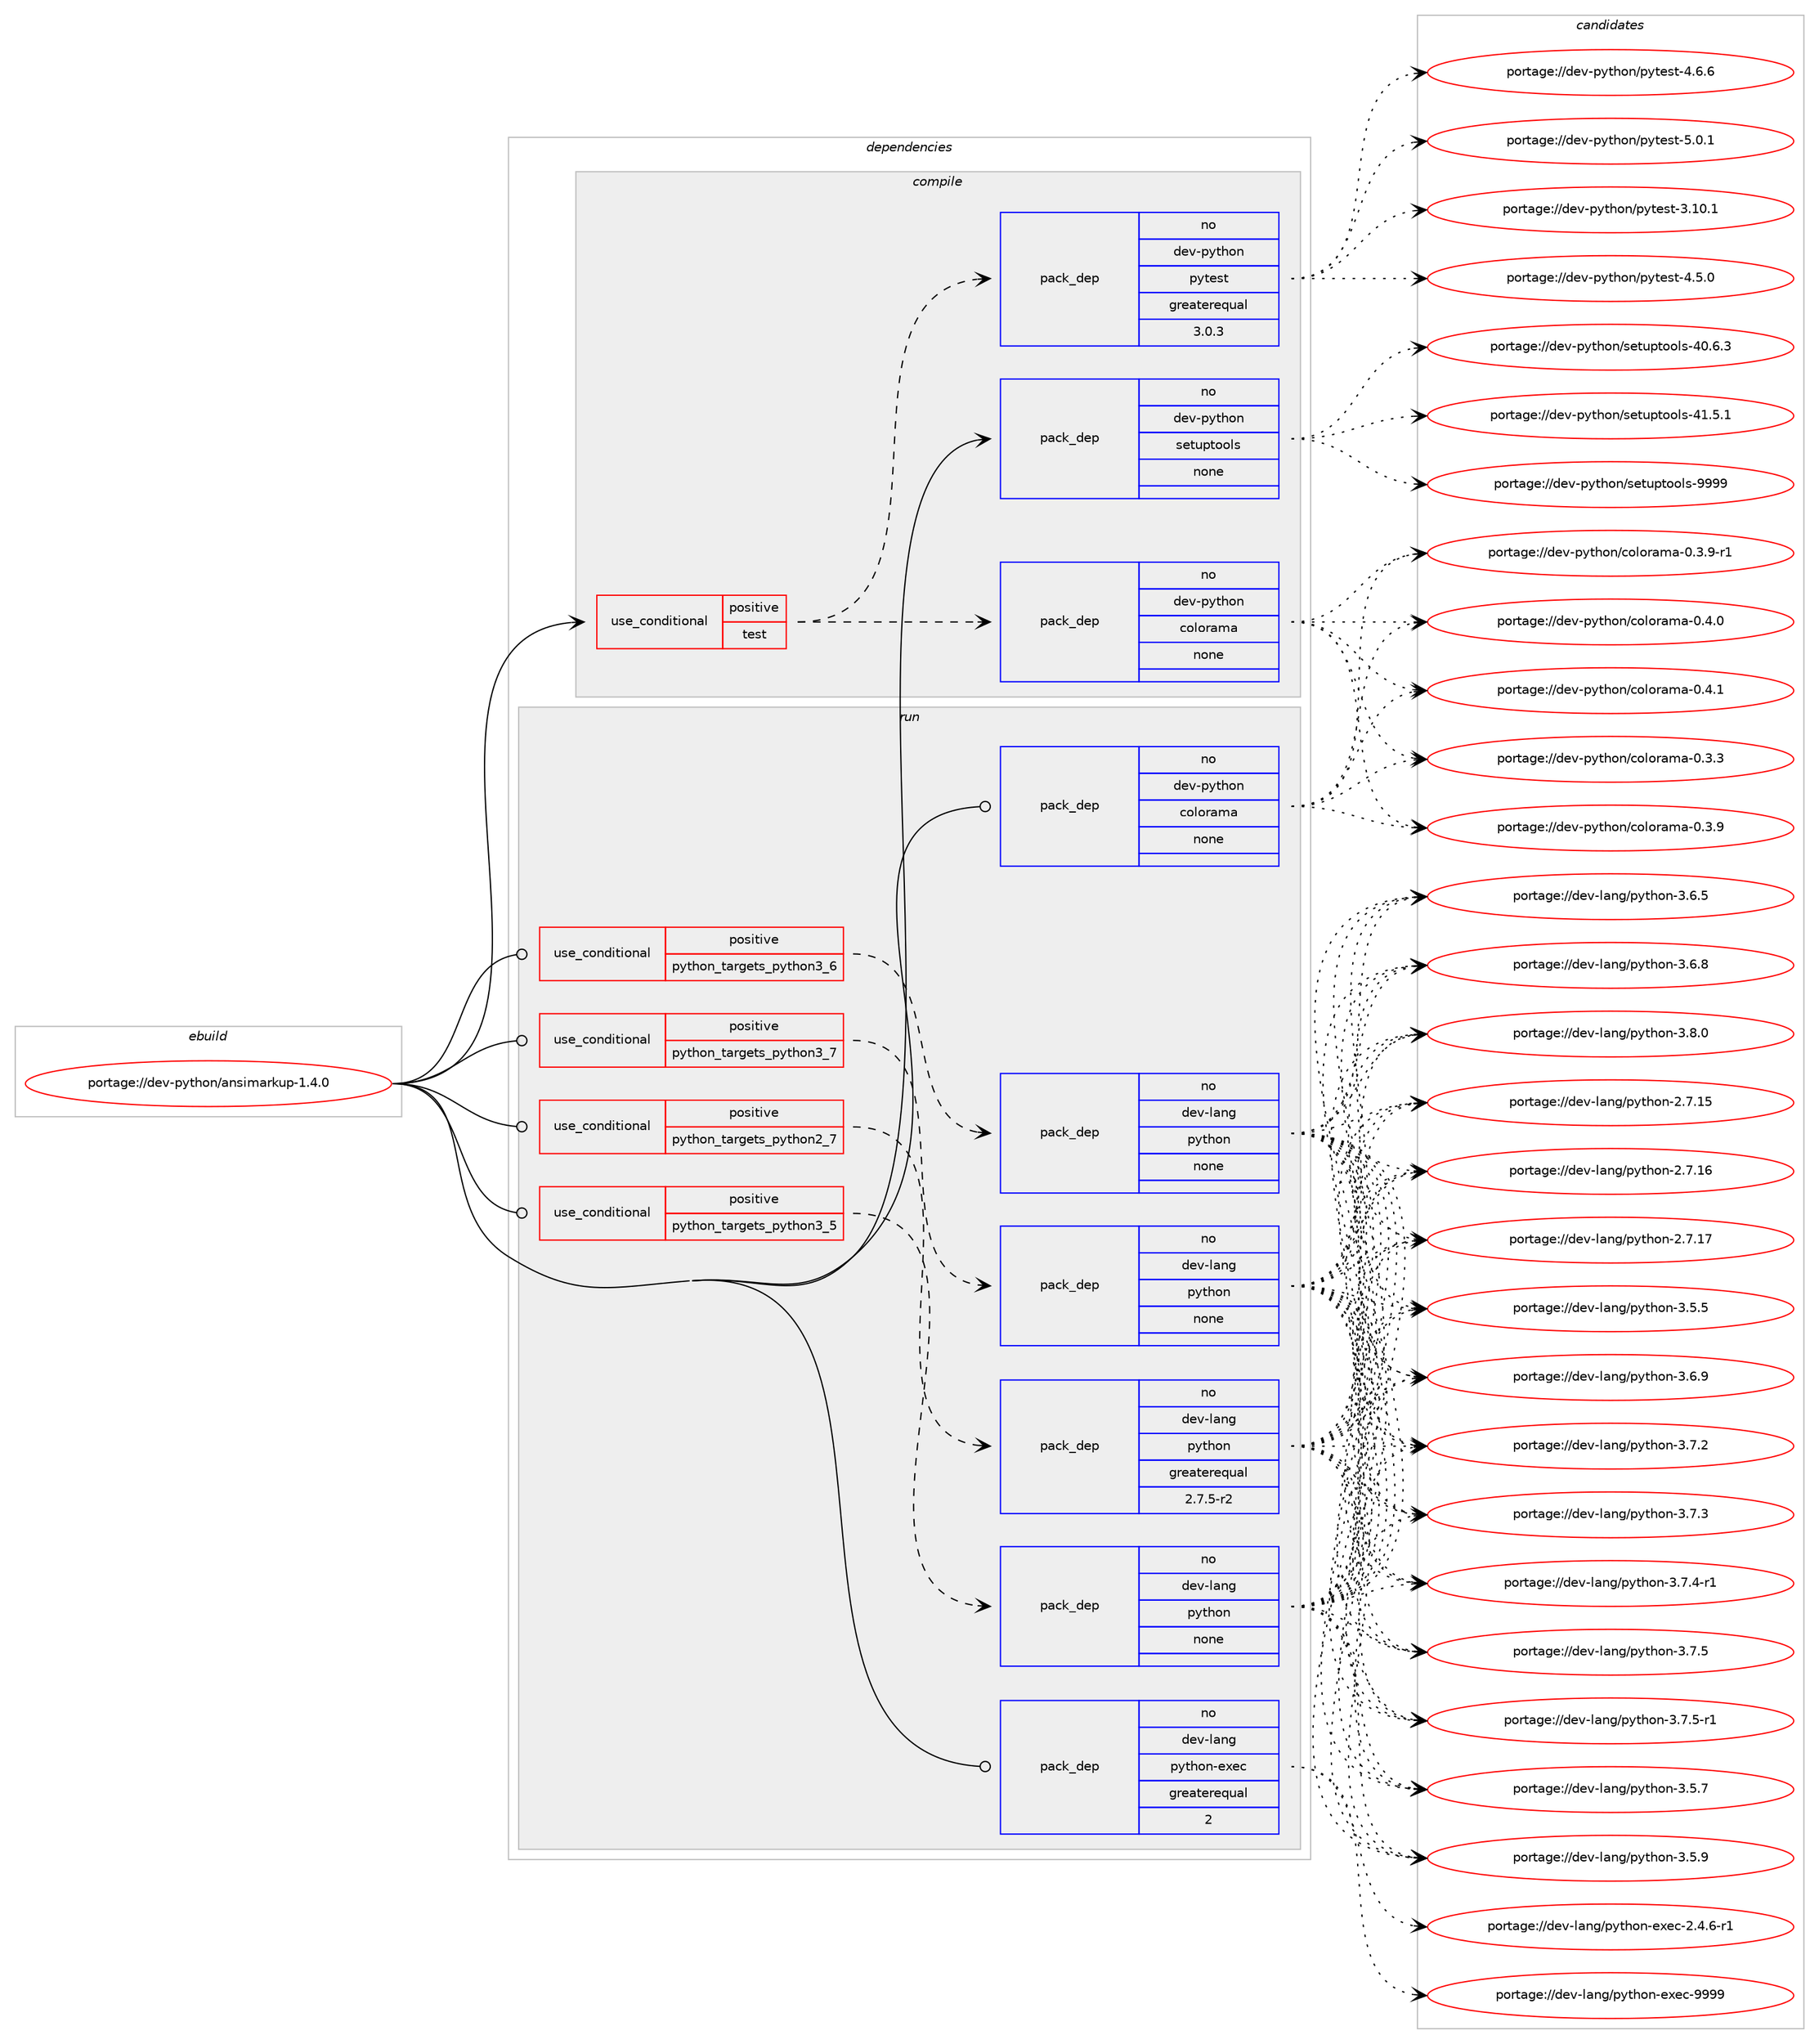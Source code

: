 digraph prolog {

# *************
# Graph options
# *************

newrank=true;
concentrate=true;
compound=true;
graph [rankdir=LR,fontname=Helvetica,fontsize=10,ranksep=1.5];#, ranksep=2.5, nodesep=0.2];
edge  [arrowhead=vee];
node  [fontname=Helvetica,fontsize=10];

# **********
# The ebuild
# **********

subgraph cluster_leftcol {
color=gray;
rank=same;
label=<<i>ebuild</i>>;
id [label="portage://dev-python/ansimarkup-1.4.0", color=red, width=4, href="../dev-python/ansimarkup-1.4.0.svg"];
}

# ****************
# The dependencies
# ****************

subgraph cluster_midcol {
color=gray;
label=<<i>dependencies</i>>;
subgraph cluster_compile {
fillcolor="#eeeeee";
style=filled;
label=<<i>compile</i>>;
subgraph cond25440 {
dependency129231 [label=<<TABLE BORDER="0" CELLBORDER="1" CELLSPACING="0" CELLPADDING="4"><TR><TD ROWSPAN="3" CELLPADDING="10">use_conditional</TD></TR><TR><TD>positive</TD></TR><TR><TD>test</TD></TR></TABLE>>, shape=none, color=red];
subgraph pack100488 {
dependency129232 [label=<<TABLE BORDER="0" CELLBORDER="1" CELLSPACING="0" CELLPADDING="4" WIDTH="220"><TR><TD ROWSPAN="6" CELLPADDING="30">pack_dep</TD></TR><TR><TD WIDTH="110">no</TD></TR><TR><TD>dev-python</TD></TR><TR><TD>colorama</TD></TR><TR><TD>none</TD></TR><TR><TD></TD></TR></TABLE>>, shape=none, color=blue];
}
dependency129231:e -> dependency129232:w [weight=20,style="dashed",arrowhead="vee"];
subgraph pack100489 {
dependency129233 [label=<<TABLE BORDER="0" CELLBORDER="1" CELLSPACING="0" CELLPADDING="4" WIDTH="220"><TR><TD ROWSPAN="6" CELLPADDING="30">pack_dep</TD></TR><TR><TD WIDTH="110">no</TD></TR><TR><TD>dev-python</TD></TR><TR><TD>pytest</TD></TR><TR><TD>greaterequal</TD></TR><TR><TD>3.0.3</TD></TR></TABLE>>, shape=none, color=blue];
}
dependency129231:e -> dependency129233:w [weight=20,style="dashed",arrowhead="vee"];
}
id:e -> dependency129231:w [weight=20,style="solid",arrowhead="vee"];
subgraph pack100490 {
dependency129234 [label=<<TABLE BORDER="0" CELLBORDER="1" CELLSPACING="0" CELLPADDING="4" WIDTH="220"><TR><TD ROWSPAN="6" CELLPADDING="30">pack_dep</TD></TR><TR><TD WIDTH="110">no</TD></TR><TR><TD>dev-python</TD></TR><TR><TD>setuptools</TD></TR><TR><TD>none</TD></TR><TR><TD></TD></TR></TABLE>>, shape=none, color=blue];
}
id:e -> dependency129234:w [weight=20,style="solid",arrowhead="vee"];
}
subgraph cluster_compileandrun {
fillcolor="#eeeeee";
style=filled;
label=<<i>compile and run</i>>;
}
subgraph cluster_run {
fillcolor="#eeeeee";
style=filled;
label=<<i>run</i>>;
subgraph cond25441 {
dependency129235 [label=<<TABLE BORDER="0" CELLBORDER="1" CELLSPACING="0" CELLPADDING="4"><TR><TD ROWSPAN="3" CELLPADDING="10">use_conditional</TD></TR><TR><TD>positive</TD></TR><TR><TD>python_targets_python2_7</TD></TR></TABLE>>, shape=none, color=red];
subgraph pack100491 {
dependency129236 [label=<<TABLE BORDER="0" CELLBORDER="1" CELLSPACING="0" CELLPADDING="4" WIDTH="220"><TR><TD ROWSPAN="6" CELLPADDING="30">pack_dep</TD></TR><TR><TD WIDTH="110">no</TD></TR><TR><TD>dev-lang</TD></TR><TR><TD>python</TD></TR><TR><TD>greaterequal</TD></TR><TR><TD>2.7.5-r2</TD></TR></TABLE>>, shape=none, color=blue];
}
dependency129235:e -> dependency129236:w [weight=20,style="dashed",arrowhead="vee"];
}
id:e -> dependency129235:w [weight=20,style="solid",arrowhead="odot"];
subgraph cond25442 {
dependency129237 [label=<<TABLE BORDER="0" CELLBORDER="1" CELLSPACING="0" CELLPADDING="4"><TR><TD ROWSPAN="3" CELLPADDING="10">use_conditional</TD></TR><TR><TD>positive</TD></TR><TR><TD>python_targets_python3_5</TD></TR></TABLE>>, shape=none, color=red];
subgraph pack100492 {
dependency129238 [label=<<TABLE BORDER="0" CELLBORDER="1" CELLSPACING="0" CELLPADDING="4" WIDTH="220"><TR><TD ROWSPAN="6" CELLPADDING="30">pack_dep</TD></TR><TR><TD WIDTH="110">no</TD></TR><TR><TD>dev-lang</TD></TR><TR><TD>python</TD></TR><TR><TD>none</TD></TR><TR><TD></TD></TR></TABLE>>, shape=none, color=blue];
}
dependency129237:e -> dependency129238:w [weight=20,style="dashed",arrowhead="vee"];
}
id:e -> dependency129237:w [weight=20,style="solid",arrowhead="odot"];
subgraph cond25443 {
dependency129239 [label=<<TABLE BORDER="0" CELLBORDER="1" CELLSPACING="0" CELLPADDING="4"><TR><TD ROWSPAN="3" CELLPADDING="10">use_conditional</TD></TR><TR><TD>positive</TD></TR><TR><TD>python_targets_python3_6</TD></TR></TABLE>>, shape=none, color=red];
subgraph pack100493 {
dependency129240 [label=<<TABLE BORDER="0" CELLBORDER="1" CELLSPACING="0" CELLPADDING="4" WIDTH="220"><TR><TD ROWSPAN="6" CELLPADDING="30">pack_dep</TD></TR><TR><TD WIDTH="110">no</TD></TR><TR><TD>dev-lang</TD></TR><TR><TD>python</TD></TR><TR><TD>none</TD></TR><TR><TD></TD></TR></TABLE>>, shape=none, color=blue];
}
dependency129239:e -> dependency129240:w [weight=20,style="dashed",arrowhead="vee"];
}
id:e -> dependency129239:w [weight=20,style="solid",arrowhead="odot"];
subgraph cond25444 {
dependency129241 [label=<<TABLE BORDER="0" CELLBORDER="1" CELLSPACING="0" CELLPADDING="4"><TR><TD ROWSPAN="3" CELLPADDING="10">use_conditional</TD></TR><TR><TD>positive</TD></TR><TR><TD>python_targets_python3_7</TD></TR></TABLE>>, shape=none, color=red];
subgraph pack100494 {
dependency129242 [label=<<TABLE BORDER="0" CELLBORDER="1" CELLSPACING="0" CELLPADDING="4" WIDTH="220"><TR><TD ROWSPAN="6" CELLPADDING="30">pack_dep</TD></TR><TR><TD WIDTH="110">no</TD></TR><TR><TD>dev-lang</TD></TR><TR><TD>python</TD></TR><TR><TD>none</TD></TR><TR><TD></TD></TR></TABLE>>, shape=none, color=blue];
}
dependency129241:e -> dependency129242:w [weight=20,style="dashed",arrowhead="vee"];
}
id:e -> dependency129241:w [weight=20,style="solid",arrowhead="odot"];
subgraph pack100495 {
dependency129243 [label=<<TABLE BORDER="0" CELLBORDER="1" CELLSPACING="0" CELLPADDING="4" WIDTH="220"><TR><TD ROWSPAN="6" CELLPADDING="30">pack_dep</TD></TR><TR><TD WIDTH="110">no</TD></TR><TR><TD>dev-lang</TD></TR><TR><TD>python-exec</TD></TR><TR><TD>greaterequal</TD></TR><TR><TD>2</TD></TR></TABLE>>, shape=none, color=blue];
}
id:e -> dependency129243:w [weight=20,style="solid",arrowhead="odot"];
subgraph pack100496 {
dependency129244 [label=<<TABLE BORDER="0" CELLBORDER="1" CELLSPACING="0" CELLPADDING="4" WIDTH="220"><TR><TD ROWSPAN="6" CELLPADDING="30">pack_dep</TD></TR><TR><TD WIDTH="110">no</TD></TR><TR><TD>dev-python</TD></TR><TR><TD>colorama</TD></TR><TR><TD>none</TD></TR><TR><TD></TD></TR></TABLE>>, shape=none, color=blue];
}
id:e -> dependency129244:w [weight=20,style="solid",arrowhead="odot"];
}
}

# **************
# The candidates
# **************

subgraph cluster_choices {
rank=same;
color=gray;
label=<<i>candidates</i>>;

subgraph choice100488 {
color=black;
nodesep=1;
choiceportage1001011184511212111610411111047991111081111149710997454846514651 [label="portage://dev-python/colorama-0.3.3", color=red, width=4,href="../dev-python/colorama-0.3.3.svg"];
choiceportage1001011184511212111610411111047991111081111149710997454846514657 [label="portage://dev-python/colorama-0.3.9", color=red, width=4,href="../dev-python/colorama-0.3.9.svg"];
choiceportage10010111845112121116104111110479911110811111497109974548465146574511449 [label="portage://dev-python/colorama-0.3.9-r1", color=red, width=4,href="../dev-python/colorama-0.3.9-r1.svg"];
choiceportage1001011184511212111610411111047991111081111149710997454846524648 [label="portage://dev-python/colorama-0.4.0", color=red, width=4,href="../dev-python/colorama-0.4.0.svg"];
choiceportage1001011184511212111610411111047991111081111149710997454846524649 [label="portage://dev-python/colorama-0.4.1", color=red, width=4,href="../dev-python/colorama-0.4.1.svg"];
dependency129232:e -> choiceportage1001011184511212111610411111047991111081111149710997454846514651:w [style=dotted,weight="100"];
dependency129232:e -> choiceportage1001011184511212111610411111047991111081111149710997454846514657:w [style=dotted,weight="100"];
dependency129232:e -> choiceportage10010111845112121116104111110479911110811111497109974548465146574511449:w [style=dotted,weight="100"];
dependency129232:e -> choiceportage1001011184511212111610411111047991111081111149710997454846524648:w [style=dotted,weight="100"];
dependency129232:e -> choiceportage1001011184511212111610411111047991111081111149710997454846524649:w [style=dotted,weight="100"];
}
subgraph choice100489 {
color=black;
nodesep=1;
choiceportage100101118451121211161041111104711212111610111511645514649484649 [label="portage://dev-python/pytest-3.10.1", color=red, width=4,href="../dev-python/pytest-3.10.1.svg"];
choiceportage1001011184511212111610411111047112121116101115116455246534648 [label="portage://dev-python/pytest-4.5.0", color=red, width=4,href="../dev-python/pytest-4.5.0.svg"];
choiceportage1001011184511212111610411111047112121116101115116455246544654 [label="portage://dev-python/pytest-4.6.6", color=red, width=4,href="../dev-python/pytest-4.6.6.svg"];
choiceportage1001011184511212111610411111047112121116101115116455346484649 [label="portage://dev-python/pytest-5.0.1", color=red, width=4,href="../dev-python/pytest-5.0.1.svg"];
dependency129233:e -> choiceportage100101118451121211161041111104711212111610111511645514649484649:w [style=dotted,weight="100"];
dependency129233:e -> choiceportage1001011184511212111610411111047112121116101115116455246534648:w [style=dotted,weight="100"];
dependency129233:e -> choiceportage1001011184511212111610411111047112121116101115116455246544654:w [style=dotted,weight="100"];
dependency129233:e -> choiceportage1001011184511212111610411111047112121116101115116455346484649:w [style=dotted,weight="100"];
}
subgraph choice100490 {
color=black;
nodesep=1;
choiceportage100101118451121211161041111104711510111611711211611111110811545524846544651 [label="portage://dev-python/setuptools-40.6.3", color=red, width=4,href="../dev-python/setuptools-40.6.3.svg"];
choiceportage100101118451121211161041111104711510111611711211611111110811545524946534649 [label="portage://dev-python/setuptools-41.5.1", color=red, width=4,href="../dev-python/setuptools-41.5.1.svg"];
choiceportage10010111845112121116104111110471151011161171121161111111081154557575757 [label="portage://dev-python/setuptools-9999", color=red, width=4,href="../dev-python/setuptools-9999.svg"];
dependency129234:e -> choiceportage100101118451121211161041111104711510111611711211611111110811545524846544651:w [style=dotted,weight="100"];
dependency129234:e -> choiceportage100101118451121211161041111104711510111611711211611111110811545524946534649:w [style=dotted,weight="100"];
dependency129234:e -> choiceportage10010111845112121116104111110471151011161171121161111111081154557575757:w [style=dotted,weight="100"];
}
subgraph choice100491 {
color=black;
nodesep=1;
choiceportage10010111845108971101034711212111610411111045504655464953 [label="portage://dev-lang/python-2.7.15", color=red, width=4,href="../dev-lang/python-2.7.15.svg"];
choiceportage10010111845108971101034711212111610411111045504655464954 [label="portage://dev-lang/python-2.7.16", color=red, width=4,href="../dev-lang/python-2.7.16.svg"];
choiceportage10010111845108971101034711212111610411111045504655464955 [label="portage://dev-lang/python-2.7.17", color=red, width=4,href="../dev-lang/python-2.7.17.svg"];
choiceportage100101118451089711010347112121116104111110455146534653 [label="portage://dev-lang/python-3.5.5", color=red, width=4,href="../dev-lang/python-3.5.5.svg"];
choiceportage100101118451089711010347112121116104111110455146534655 [label="portage://dev-lang/python-3.5.7", color=red, width=4,href="../dev-lang/python-3.5.7.svg"];
choiceportage100101118451089711010347112121116104111110455146534657 [label="portage://dev-lang/python-3.5.9", color=red, width=4,href="../dev-lang/python-3.5.9.svg"];
choiceportage100101118451089711010347112121116104111110455146544653 [label="portage://dev-lang/python-3.6.5", color=red, width=4,href="../dev-lang/python-3.6.5.svg"];
choiceportage100101118451089711010347112121116104111110455146544656 [label="portage://dev-lang/python-3.6.8", color=red, width=4,href="../dev-lang/python-3.6.8.svg"];
choiceportage100101118451089711010347112121116104111110455146544657 [label="portage://dev-lang/python-3.6.9", color=red, width=4,href="../dev-lang/python-3.6.9.svg"];
choiceportage100101118451089711010347112121116104111110455146554650 [label="portage://dev-lang/python-3.7.2", color=red, width=4,href="../dev-lang/python-3.7.2.svg"];
choiceportage100101118451089711010347112121116104111110455146554651 [label="portage://dev-lang/python-3.7.3", color=red, width=4,href="../dev-lang/python-3.7.3.svg"];
choiceportage1001011184510897110103471121211161041111104551465546524511449 [label="portage://dev-lang/python-3.7.4-r1", color=red, width=4,href="../dev-lang/python-3.7.4-r1.svg"];
choiceportage100101118451089711010347112121116104111110455146554653 [label="portage://dev-lang/python-3.7.5", color=red, width=4,href="../dev-lang/python-3.7.5.svg"];
choiceportage1001011184510897110103471121211161041111104551465546534511449 [label="portage://dev-lang/python-3.7.5-r1", color=red, width=4,href="../dev-lang/python-3.7.5-r1.svg"];
choiceportage100101118451089711010347112121116104111110455146564648 [label="portage://dev-lang/python-3.8.0", color=red, width=4,href="../dev-lang/python-3.8.0.svg"];
dependency129236:e -> choiceportage10010111845108971101034711212111610411111045504655464953:w [style=dotted,weight="100"];
dependency129236:e -> choiceportage10010111845108971101034711212111610411111045504655464954:w [style=dotted,weight="100"];
dependency129236:e -> choiceportage10010111845108971101034711212111610411111045504655464955:w [style=dotted,weight="100"];
dependency129236:e -> choiceportage100101118451089711010347112121116104111110455146534653:w [style=dotted,weight="100"];
dependency129236:e -> choiceportage100101118451089711010347112121116104111110455146534655:w [style=dotted,weight="100"];
dependency129236:e -> choiceportage100101118451089711010347112121116104111110455146534657:w [style=dotted,weight="100"];
dependency129236:e -> choiceportage100101118451089711010347112121116104111110455146544653:w [style=dotted,weight="100"];
dependency129236:e -> choiceportage100101118451089711010347112121116104111110455146544656:w [style=dotted,weight="100"];
dependency129236:e -> choiceportage100101118451089711010347112121116104111110455146544657:w [style=dotted,weight="100"];
dependency129236:e -> choiceportage100101118451089711010347112121116104111110455146554650:w [style=dotted,weight="100"];
dependency129236:e -> choiceportage100101118451089711010347112121116104111110455146554651:w [style=dotted,weight="100"];
dependency129236:e -> choiceportage1001011184510897110103471121211161041111104551465546524511449:w [style=dotted,weight="100"];
dependency129236:e -> choiceportage100101118451089711010347112121116104111110455146554653:w [style=dotted,weight="100"];
dependency129236:e -> choiceportage1001011184510897110103471121211161041111104551465546534511449:w [style=dotted,weight="100"];
dependency129236:e -> choiceportage100101118451089711010347112121116104111110455146564648:w [style=dotted,weight="100"];
}
subgraph choice100492 {
color=black;
nodesep=1;
choiceportage10010111845108971101034711212111610411111045504655464953 [label="portage://dev-lang/python-2.7.15", color=red, width=4,href="../dev-lang/python-2.7.15.svg"];
choiceportage10010111845108971101034711212111610411111045504655464954 [label="portage://dev-lang/python-2.7.16", color=red, width=4,href="../dev-lang/python-2.7.16.svg"];
choiceportage10010111845108971101034711212111610411111045504655464955 [label="portage://dev-lang/python-2.7.17", color=red, width=4,href="../dev-lang/python-2.7.17.svg"];
choiceportage100101118451089711010347112121116104111110455146534653 [label="portage://dev-lang/python-3.5.5", color=red, width=4,href="../dev-lang/python-3.5.5.svg"];
choiceportage100101118451089711010347112121116104111110455146534655 [label="portage://dev-lang/python-3.5.7", color=red, width=4,href="../dev-lang/python-3.5.7.svg"];
choiceportage100101118451089711010347112121116104111110455146534657 [label="portage://dev-lang/python-3.5.9", color=red, width=4,href="../dev-lang/python-3.5.9.svg"];
choiceportage100101118451089711010347112121116104111110455146544653 [label="portage://dev-lang/python-3.6.5", color=red, width=4,href="../dev-lang/python-3.6.5.svg"];
choiceportage100101118451089711010347112121116104111110455146544656 [label="portage://dev-lang/python-3.6.8", color=red, width=4,href="../dev-lang/python-3.6.8.svg"];
choiceportage100101118451089711010347112121116104111110455146544657 [label="portage://dev-lang/python-3.6.9", color=red, width=4,href="../dev-lang/python-3.6.9.svg"];
choiceportage100101118451089711010347112121116104111110455146554650 [label="portage://dev-lang/python-3.7.2", color=red, width=4,href="../dev-lang/python-3.7.2.svg"];
choiceportage100101118451089711010347112121116104111110455146554651 [label="portage://dev-lang/python-3.7.3", color=red, width=4,href="../dev-lang/python-3.7.3.svg"];
choiceportage1001011184510897110103471121211161041111104551465546524511449 [label="portage://dev-lang/python-3.7.4-r1", color=red, width=4,href="../dev-lang/python-3.7.4-r1.svg"];
choiceportage100101118451089711010347112121116104111110455146554653 [label="portage://dev-lang/python-3.7.5", color=red, width=4,href="../dev-lang/python-3.7.5.svg"];
choiceportage1001011184510897110103471121211161041111104551465546534511449 [label="portage://dev-lang/python-3.7.5-r1", color=red, width=4,href="../dev-lang/python-3.7.5-r1.svg"];
choiceportage100101118451089711010347112121116104111110455146564648 [label="portage://dev-lang/python-3.8.0", color=red, width=4,href="../dev-lang/python-3.8.0.svg"];
dependency129238:e -> choiceportage10010111845108971101034711212111610411111045504655464953:w [style=dotted,weight="100"];
dependency129238:e -> choiceportage10010111845108971101034711212111610411111045504655464954:w [style=dotted,weight="100"];
dependency129238:e -> choiceportage10010111845108971101034711212111610411111045504655464955:w [style=dotted,weight="100"];
dependency129238:e -> choiceportage100101118451089711010347112121116104111110455146534653:w [style=dotted,weight="100"];
dependency129238:e -> choiceportage100101118451089711010347112121116104111110455146534655:w [style=dotted,weight="100"];
dependency129238:e -> choiceportage100101118451089711010347112121116104111110455146534657:w [style=dotted,weight="100"];
dependency129238:e -> choiceportage100101118451089711010347112121116104111110455146544653:w [style=dotted,weight="100"];
dependency129238:e -> choiceportage100101118451089711010347112121116104111110455146544656:w [style=dotted,weight="100"];
dependency129238:e -> choiceportage100101118451089711010347112121116104111110455146544657:w [style=dotted,weight="100"];
dependency129238:e -> choiceportage100101118451089711010347112121116104111110455146554650:w [style=dotted,weight="100"];
dependency129238:e -> choiceportage100101118451089711010347112121116104111110455146554651:w [style=dotted,weight="100"];
dependency129238:e -> choiceportage1001011184510897110103471121211161041111104551465546524511449:w [style=dotted,weight="100"];
dependency129238:e -> choiceportage100101118451089711010347112121116104111110455146554653:w [style=dotted,weight="100"];
dependency129238:e -> choiceportage1001011184510897110103471121211161041111104551465546534511449:w [style=dotted,weight="100"];
dependency129238:e -> choiceportage100101118451089711010347112121116104111110455146564648:w [style=dotted,weight="100"];
}
subgraph choice100493 {
color=black;
nodesep=1;
choiceportage10010111845108971101034711212111610411111045504655464953 [label="portage://dev-lang/python-2.7.15", color=red, width=4,href="../dev-lang/python-2.7.15.svg"];
choiceportage10010111845108971101034711212111610411111045504655464954 [label="portage://dev-lang/python-2.7.16", color=red, width=4,href="../dev-lang/python-2.7.16.svg"];
choiceportage10010111845108971101034711212111610411111045504655464955 [label="portage://dev-lang/python-2.7.17", color=red, width=4,href="../dev-lang/python-2.7.17.svg"];
choiceportage100101118451089711010347112121116104111110455146534653 [label="portage://dev-lang/python-3.5.5", color=red, width=4,href="../dev-lang/python-3.5.5.svg"];
choiceportage100101118451089711010347112121116104111110455146534655 [label="portage://dev-lang/python-3.5.7", color=red, width=4,href="../dev-lang/python-3.5.7.svg"];
choiceportage100101118451089711010347112121116104111110455146534657 [label="portage://dev-lang/python-3.5.9", color=red, width=4,href="../dev-lang/python-3.5.9.svg"];
choiceportage100101118451089711010347112121116104111110455146544653 [label="portage://dev-lang/python-3.6.5", color=red, width=4,href="../dev-lang/python-3.6.5.svg"];
choiceportage100101118451089711010347112121116104111110455146544656 [label="portage://dev-lang/python-3.6.8", color=red, width=4,href="../dev-lang/python-3.6.8.svg"];
choiceportage100101118451089711010347112121116104111110455146544657 [label="portage://dev-lang/python-3.6.9", color=red, width=4,href="../dev-lang/python-3.6.9.svg"];
choiceportage100101118451089711010347112121116104111110455146554650 [label="portage://dev-lang/python-3.7.2", color=red, width=4,href="../dev-lang/python-3.7.2.svg"];
choiceportage100101118451089711010347112121116104111110455146554651 [label="portage://dev-lang/python-3.7.3", color=red, width=4,href="../dev-lang/python-3.7.3.svg"];
choiceportage1001011184510897110103471121211161041111104551465546524511449 [label="portage://dev-lang/python-3.7.4-r1", color=red, width=4,href="../dev-lang/python-3.7.4-r1.svg"];
choiceportage100101118451089711010347112121116104111110455146554653 [label="portage://dev-lang/python-3.7.5", color=red, width=4,href="../dev-lang/python-3.7.5.svg"];
choiceportage1001011184510897110103471121211161041111104551465546534511449 [label="portage://dev-lang/python-3.7.5-r1", color=red, width=4,href="../dev-lang/python-3.7.5-r1.svg"];
choiceportage100101118451089711010347112121116104111110455146564648 [label="portage://dev-lang/python-3.8.0", color=red, width=4,href="../dev-lang/python-3.8.0.svg"];
dependency129240:e -> choiceportage10010111845108971101034711212111610411111045504655464953:w [style=dotted,weight="100"];
dependency129240:e -> choiceportage10010111845108971101034711212111610411111045504655464954:w [style=dotted,weight="100"];
dependency129240:e -> choiceportage10010111845108971101034711212111610411111045504655464955:w [style=dotted,weight="100"];
dependency129240:e -> choiceportage100101118451089711010347112121116104111110455146534653:w [style=dotted,weight="100"];
dependency129240:e -> choiceportage100101118451089711010347112121116104111110455146534655:w [style=dotted,weight="100"];
dependency129240:e -> choiceportage100101118451089711010347112121116104111110455146534657:w [style=dotted,weight="100"];
dependency129240:e -> choiceportage100101118451089711010347112121116104111110455146544653:w [style=dotted,weight="100"];
dependency129240:e -> choiceportage100101118451089711010347112121116104111110455146544656:w [style=dotted,weight="100"];
dependency129240:e -> choiceportage100101118451089711010347112121116104111110455146544657:w [style=dotted,weight="100"];
dependency129240:e -> choiceportage100101118451089711010347112121116104111110455146554650:w [style=dotted,weight="100"];
dependency129240:e -> choiceportage100101118451089711010347112121116104111110455146554651:w [style=dotted,weight="100"];
dependency129240:e -> choiceportage1001011184510897110103471121211161041111104551465546524511449:w [style=dotted,weight="100"];
dependency129240:e -> choiceportage100101118451089711010347112121116104111110455146554653:w [style=dotted,weight="100"];
dependency129240:e -> choiceportage1001011184510897110103471121211161041111104551465546534511449:w [style=dotted,weight="100"];
dependency129240:e -> choiceportage100101118451089711010347112121116104111110455146564648:w [style=dotted,weight="100"];
}
subgraph choice100494 {
color=black;
nodesep=1;
choiceportage10010111845108971101034711212111610411111045504655464953 [label="portage://dev-lang/python-2.7.15", color=red, width=4,href="../dev-lang/python-2.7.15.svg"];
choiceportage10010111845108971101034711212111610411111045504655464954 [label="portage://dev-lang/python-2.7.16", color=red, width=4,href="../dev-lang/python-2.7.16.svg"];
choiceportage10010111845108971101034711212111610411111045504655464955 [label="portage://dev-lang/python-2.7.17", color=red, width=4,href="../dev-lang/python-2.7.17.svg"];
choiceportage100101118451089711010347112121116104111110455146534653 [label="portage://dev-lang/python-3.5.5", color=red, width=4,href="../dev-lang/python-3.5.5.svg"];
choiceportage100101118451089711010347112121116104111110455146534655 [label="portage://dev-lang/python-3.5.7", color=red, width=4,href="../dev-lang/python-3.5.7.svg"];
choiceportage100101118451089711010347112121116104111110455146534657 [label="portage://dev-lang/python-3.5.9", color=red, width=4,href="../dev-lang/python-3.5.9.svg"];
choiceportage100101118451089711010347112121116104111110455146544653 [label="portage://dev-lang/python-3.6.5", color=red, width=4,href="../dev-lang/python-3.6.5.svg"];
choiceportage100101118451089711010347112121116104111110455146544656 [label="portage://dev-lang/python-3.6.8", color=red, width=4,href="../dev-lang/python-3.6.8.svg"];
choiceportage100101118451089711010347112121116104111110455146544657 [label="portage://dev-lang/python-3.6.9", color=red, width=4,href="../dev-lang/python-3.6.9.svg"];
choiceportage100101118451089711010347112121116104111110455146554650 [label="portage://dev-lang/python-3.7.2", color=red, width=4,href="../dev-lang/python-3.7.2.svg"];
choiceportage100101118451089711010347112121116104111110455146554651 [label="portage://dev-lang/python-3.7.3", color=red, width=4,href="../dev-lang/python-3.7.3.svg"];
choiceportage1001011184510897110103471121211161041111104551465546524511449 [label="portage://dev-lang/python-3.7.4-r1", color=red, width=4,href="../dev-lang/python-3.7.4-r1.svg"];
choiceportage100101118451089711010347112121116104111110455146554653 [label="portage://dev-lang/python-3.7.5", color=red, width=4,href="../dev-lang/python-3.7.5.svg"];
choiceportage1001011184510897110103471121211161041111104551465546534511449 [label="portage://dev-lang/python-3.7.5-r1", color=red, width=4,href="../dev-lang/python-3.7.5-r1.svg"];
choiceportage100101118451089711010347112121116104111110455146564648 [label="portage://dev-lang/python-3.8.0", color=red, width=4,href="../dev-lang/python-3.8.0.svg"];
dependency129242:e -> choiceportage10010111845108971101034711212111610411111045504655464953:w [style=dotted,weight="100"];
dependency129242:e -> choiceportage10010111845108971101034711212111610411111045504655464954:w [style=dotted,weight="100"];
dependency129242:e -> choiceportage10010111845108971101034711212111610411111045504655464955:w [style=dotted,weight="100"];
dependency129242:e -> choiceportage100101118451089711010347112121116104111110455146534653:w [style=dotted,weight="100"];
dependency129242:e -> choiceportage100101118451089711010347112121116104111110455146534655:w [style=dotted,weight="100"];
dependency129242:e -> choiceportage100101118451089711010347112121116104111110455146534657:w [style=dotted,weight="100"];
dependency129242:e -> choiceportage100101118451089711010347112121116104111110455146544653:w [style=dotted,weight="100"];
dependency129242:e -> choiceportage100101118451089711010347112121116104111110455146544656:w [style=dotted,weight="100"];
dependency129242:e -> choiceportage100101118451089711010347112121116104111110455146544657:w [style=dotted,weight="100"];
dependency129242:e -> choiceportage100101118451089711010347112121116104111110455146554650:w [style=dotted,weight="100"];
dependency129242:e -> choiceportage100101118451089711010347112121116104111110455146554651:w [style=dotted,weight="100"];
dependency129242:e -> choiceportage1001011184510897110103471121211161041111104551465546524511449:w [style=dotted,weight="100"];
dependency129242:e -> choiceportage100101118451089711010347112121116104111110455146554653:w [style=dotted,weight="100"];
dependency129242:e -> choiceportage1001011184510897110103471121211161041111104551465546534511449:w [style=dotted,weight="100"];
dependency129242:e -> choiceportage100101118451089711010347112121116104111110455146564648:w [style=dotted,weight="100"];
}
subgraph choice100495 {
color=black;
nodesep=1;
choiceportage10010111845108971101034711212111610411111045101120101994550465246544511449 [label="portage://dev-lang/python-exec-2.4.6-r1", color=red, width=4,href="../dev-lang/python-exec-2.4.6-r1.svg"];
choiceportage10010111845108971101034711212111610411111045101120101994557575757 [label="portage://dev-lang/python-exec-9999", color=red, width=4,href="../dev-lang/python-exec-9999.svg"];
dependency129243:e -> choiceportage10010111845108971101034711212111610411111045101120101994550465246544511449:w [style=dotted,weight="100"];
dependency129243:e -> choiceportage10010111845108971101034711212111610411111045101120101994557575757:w [style=dotted,weight="100"];
}
subgraph choice100496 {
color=black;
nodesep=1;
choiceportage1001011184511212111610411111047991111081111149710997454846514651 [label="portage://dev-python/colorama-0.3.3", color=red, width=4,href="../dev-python/colorama-0.3.3.svg"];
choiceportage1001011184511212111610411111047991111081111149710997454846514657 [label="portage://dev-python/colorama-0.3.9", color=red, width=4,href="../dev-python/colorama-0.3.9.svg"];
choiceportage10010111845112121116104111110479911110811111497109974548465146574511449 [label="portage://dev-python/colorama-0.3.9-r1", color=red, width=4,href="../dev-python/colorama-0.3.9-r1.svg"];
choiceportage1001011184511212111610411111047991111081111149710997454846524648 [label="portage://dev-python/colorama-0.4.0", color=red, width=4,href="../dev-python/colorama-0.4.0.svg"];
choiceportage1001011184511212111610411111047991111081111149710997454846524649 [label="portage://dev-python/colorama-0.4.1", color=red, width=4,href="../dev-python/colorama-0.4.1.svg"];
dependency129244:e -> choiceportage1001011184511212111610411111047991111081111149710997454846514651:w [style=dotted,weight="100"];
dependency129244:e -> choiceportage1001011184511212111610411111047991111081111149710997454846514657:w [style=dotted,weight="100"];
dependency129244:e -> choiceportage10010111845112121116104111110479911110811111497109974548465146574511449:w [style=dotted,weight="100"];
dependency129244:e -> choiceportage1001011184511212111610411111047991111081111149710997454846524648:w [style=dotted,weight="100"];
dependency129244:e -> choiceportage1001011184511212111610411111047991111081111149710997454846524649:w [style=dotted,weight="100"];
}
}

}
